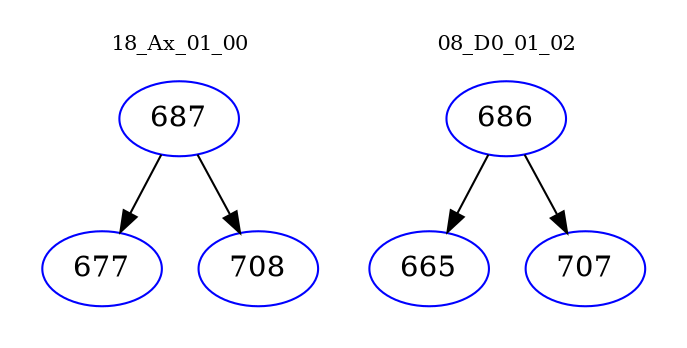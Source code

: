 digraph{
subgraph cluster_0 {
color = white
label = "18_Ax_01_00";
fontsize=10;
T0_687 [label="687", color="blue"]
T0_687 -> T0_677 [color="black"]
T0_677 [label="677", color="blue"]
T0_687 -> T0_708 [color="black"]
T0_708 [label="708", color="blue"]
}
subgraph cluster_1 {
color = white
label = "08_D0_01_02";
fontsize=10;
T1_686 [label="686", color="blue"]
T1_686 -> T1_665 [color="black"]
T1_665 [label="665", color="blue"]
T1_686 -> T1_707 [color="black"]
T1_707 [label="707", color="blue"]
}
}
